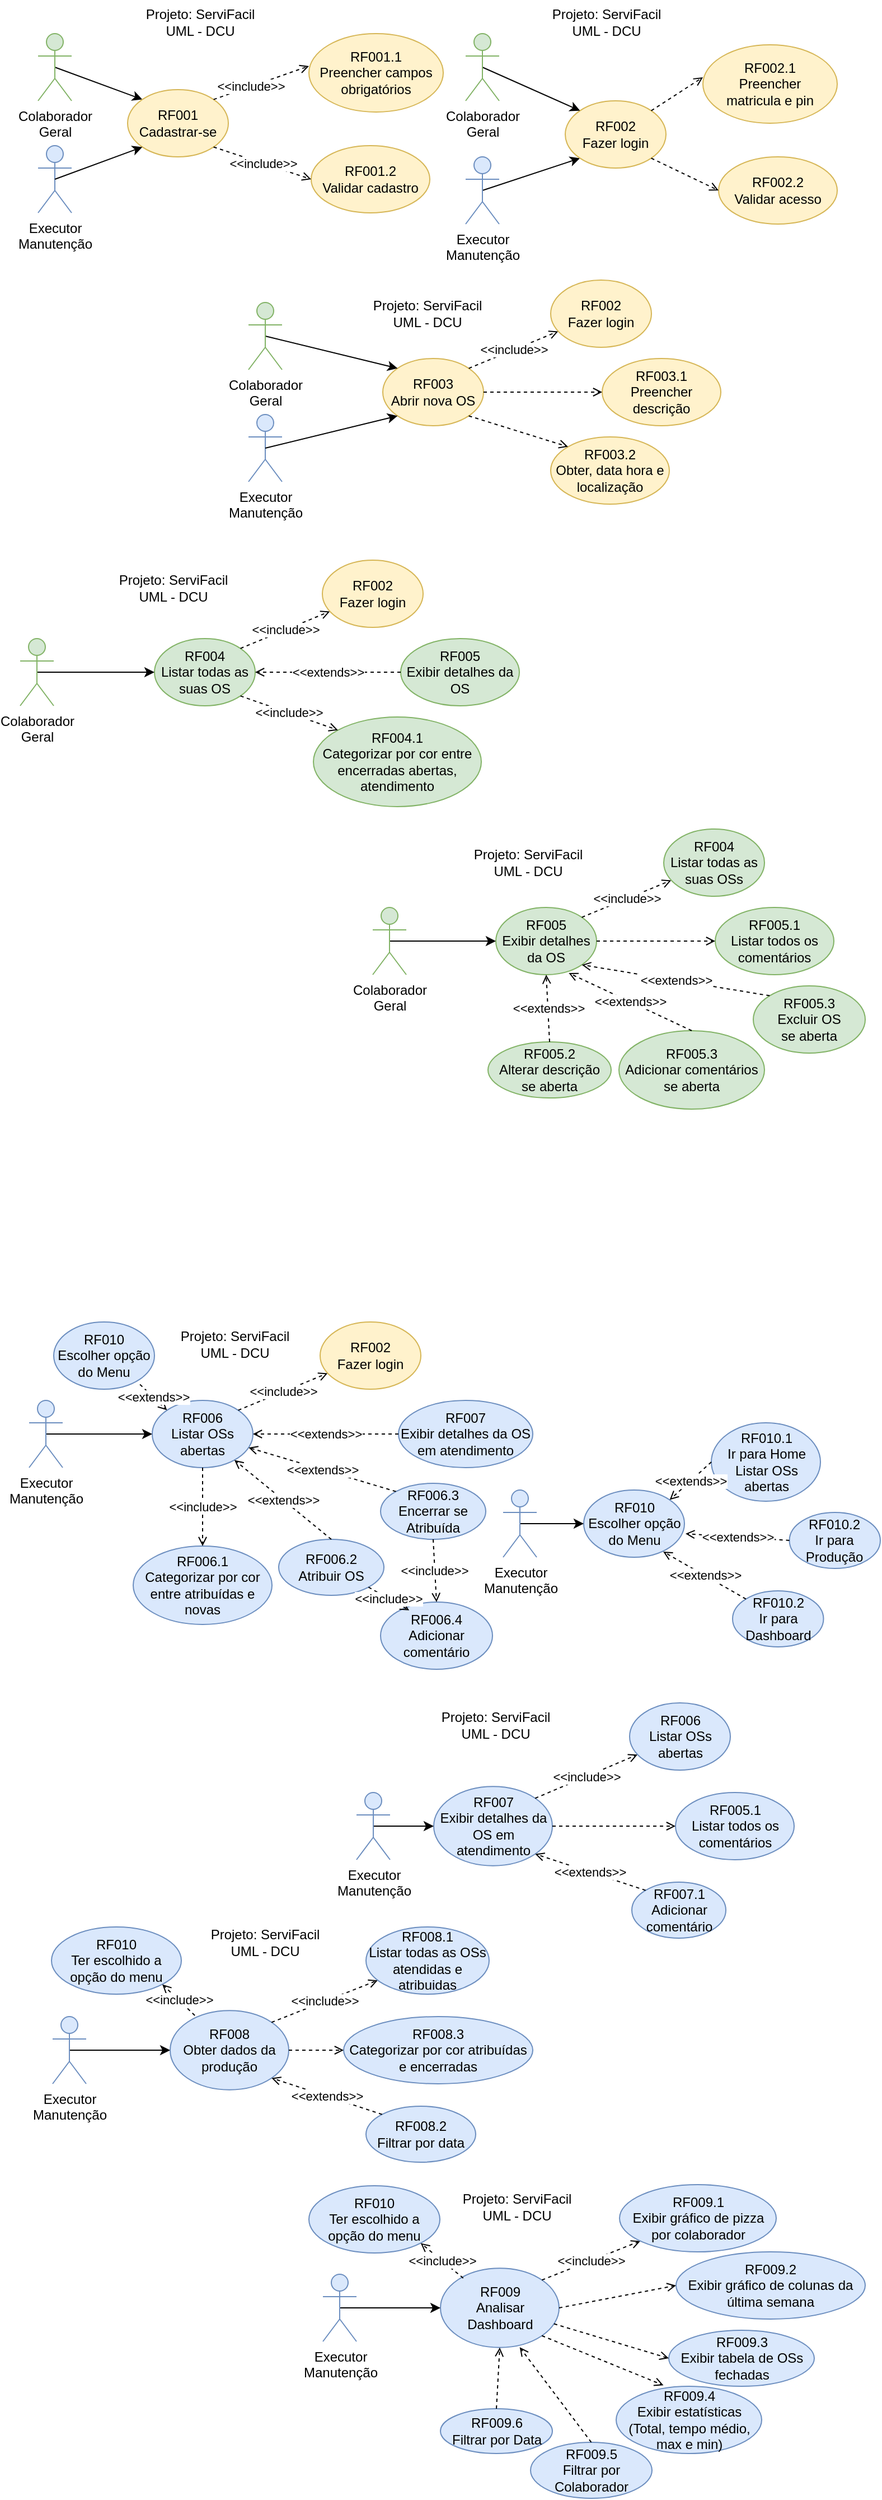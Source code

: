 <mxfile version="24.7.8">
  <diagram name="Página-1" id="2nONWsuq-D9q45XYOD4Z">
    <mxGraphModel dx="1687" dy="918" grid="1" gridSize="10" guides="1" tooltips="1" connect="1" arrows="1" fold="1" page="1" pageScale="1" pageWidth="827" pageHeight="1169" math="0" shadow="0">
      <root>
        <mxCell id="0" />
        <mxCell id="1" parent="0" />
        <mxCell id="Fcs0OWvwogowU4j8mmiG-7" style="rounded=0;orthogonalLoop=1;jettySize=auto;html=1;exitX=0.5;exitY=0.5;exitDx=0;exitDy=0;exitPerimeter=0;entryX=0;entryY=0;entryDx=0;entryDy=0;" parent="1" source="Fcs0OWvwogowU4j8mmiG-2" target="Fcs0OWvwogowU4j8mmiG-4" edge="1">
          <mxGeometry relative="1" as="geometry" />
        </mxCell>
        <mxCell id="Fcs0OWvwogowU4j8mmiG-2" value="Colaborador&lt;div&gt;Geral&lt;/div&gt;" style="shape=umlActor;verticalLabelPosition=bottom;verticalAlign=top;html=1;fillColor=#d5e8d4;strokeColor=#82b366;" parent="1" vertex="1">
          <mxGeometry x="48" y="70" width="30" height="60" as="geometry" />
        </mxCell>
        <mxCell id="Fcs0OWvwogowU4j8mmiG-4" value="&lt;div&gt;RF001&lt;/div&gt;Cadastrar-se" style="ellipse;whiteSpace=wrap;html=1;fillColor=#fff2cc;strokeColor=#d6b656;" parent="1" vertex="1">
          <mxGeometry x="128" y="120" width="90" height="60" as="geometry" />
        </mxCell>
        <mxCell id="Fcs0OWvwogowU4j8mmiG-5" value="&lt;div&gt;RF001.1&lt;/div&gt;Preencher campos obrigatórios" style="ellipse;whiteSpace=wrap;html=1;fillColor=#fff2cc;strokeColor=#d6b656;" parent="1" vertex="1">
          <mxGeometry x="290" y="70" width="120" height="70" as="geometry" />
        </mxCell>
        <mxCell id="Fcs0OWvwogowU4j8mmiG-6" value="&lt;div&gt;RF001.2&lt;/div&gt;&lt;div&gt;Validar cadastro&lt;/div&gt;" style="ellipse;whiteSpace=wrap;html=1;fillColor=#fff2cc;strokeColor=#d6b656;" parent="1" vertex="1">
          <mxGeometry x="292" y="170" width="106" height="60" as="geometry" />
        </mxCell>
        <mxCell id="Fcs0OWvwogowU4j8mmiG-9" style="rounded=0;orthogonalLoop=1;jettySize=auto;html=1;exitX=1;exitY=0;exitDx=0;exitDy=0;entryX=0;entryY=0.414;entryDx=0;entryDy=0;entryPerimeter=0;endArrow=open;endFill=0;dashed=1;" parent="1" source="Fcs0OWvwogowU4j8mmiG-4" target="Fcs0OWvwogowU4j8mmiG-5" edge="1">
          <mxGeometry relative="1" as="geometry" />
        </mxCell>
        <mxCell id="Fcs0OWvwogowU4j8mmiG-82" value="&amp;lt;&amp;lt;include&amp;gt;&amp;gt;" style="edgeLabel;html=1;align=center;verticalAlign=middle;resizable=0;points=[];" parent="Fcs0OWvwogowU4j8mmiG-9" vertex="1" connectable="0">
          <mxGeometry x="-0.228" relative="1" as="geometry">
            <mxPoint as="offset" />
          </mxGeometry>
        </mxCell>
        <mxCell id="Fcs0OWvwogowU4j8mmiG-10" value="&amp;lt;&amp;lt;include&amp;gt;&amp;gt;" style="rounded=0;orthogonalLoop=1;jettySize=auto;html=1;exitX=1;exitY=1;exitDx=0;exitDy=0;entryX=0;entryY=0.5;entryDx=0;entryDy=0;endArrow=open;endFill=0;dashed=1;" parent="1" source="Fcs0OWvwogowU4j8mmiG-4" target="Fcs0OWvwogowU4j8mmiG-6" edge="1">
          <mxGeometry relative="1" as="geometry">
            <mxPoint x="215" y="139" as="sourcePoint" />
            <mxPoint x="298" y="109" as="targetPoint" />
          </mxGeometry>
        </mxCell>
        <mxCell id="Fcs0OWvwogowU4j8mmiG-17" style="rounded=0;orthogonalLoop=1;jettySize=auto;html=1;exitX=0.5;exitY=0.5;exitDx=0;exitDy=0;exitPerimeter=0;entryX=0;entryY=1;entryDx=0;entryDy=0;" parent="1" source="Fcs0OWvwogowU4j8mmiG-18" target="Fcs0OWvwogowU4j8mmiG-19" edge="1">
          <mxGeometry relative="1" as="geometry" />
        </mxCell>
        <mxCell id="Fcs0OWvwogowU4j8mmiG-18" value="Executor&lt;div&gt;Manutenção&lt;/div&gt;" style="shape=umlActor;verticalLabelPosition=bottom;verticalAlign=top;html=1;fillColor=#dae8fc;strokeColor=#6c8ebf;" parent="1" vertex="1">
          <mxGeometry x="430" y="180" width="30" height="60" as="geometry" />
        </mxCell>
        <mxCell id="Fcs0OWvwogowU4j8mmiG-19" value="&lt;div&gt;RF002&lt;/div&gt;Fazer login" style="ellipse;whiteSpace=wrap;html=1;fillColor=#fff2cc;strokeColor=#d6b656;" parent="1" vertex="1">
          <mxGeometry x="519" y="130" width="90" height="60" as="geometry" />
        </mxCell>
        <mxCell id="Fcs0OWvwogowU4j8mmiG-20" value="&lt;div&gt;RF002.1&lt;/div&gt;Preencher&lt;div&gt;matricula e pin&lt;/div&gt;" style="ellipse;whiteSpace=wrap;html=1;fillColor=#fff2cc;strokeColor=#d6b656;" parent="1" vertex="1">
          <mxGeometry x="642" y="80" width="120" height="70" as="geometry" />
        </mxCell>
        <mxCell id="Fcs0OWvwogowU4j8mmiG-21" value="&lt;div&gt;RF002.2&lt;/div&gt;&lt;div&gt;Validar acesso&lt;/div&gt;" style="ellipse;whiteSpace=wrap;html=1;fillColor=#fff2cc;strokeColor=#d6b656;" parent="1" vertex="1">
          <mxGeometry x="656" y="180" width="106" height="60" as="geometry" />
        </mxCell>
        <mxCell id="Fcs0OWvwogowU4j8mmiG-22" style="rounded=0;orthogonalLoop=1;jettySize=auto;html=1;exitX=1;exitY=0;exitDx=0;exitDy=0;entryX=0;entryY=0.414;entryDx=0;entryDy=0;entryPerimeter=0;endArrow=open;endFill=0;dashed=1;" parent="1" source="Fcs0OWvwogowU4j8mmiG-19" target="Fcs0OWvwogowU4j8mmiG-20" edge="1">
          <mxGeometry relative="1" as="geometry" />
        </mxCell>
        <mxCell id="Fcs0OWvwogowU4j8mmiG-23" style="rounded=0;orthogonalLoop=1;jettySize=auto;html=1;exitX=1;exitY=1;exitDx=0;exitDy=0;entryX=0;entryY=0.5;entryDx=0;entryDy=0;endArrow=open;endFill=0;dashed=1;" parent="1" source="Fcs0OWvwogowU4j8mmiG-19" target="Fcs0OWvwogowU4j8mmiG-21" edge="1">
          <mxGeometry relative="1" as="geometry">
            <mxPoint x="647" y="119" as="sourcePoint" />
            <mxPoint x="730" y="89" as="targetPoint" />
          </mxGeometry>
        </mxCell>
        <mxCell id="Fcs0OWvwogowU4j8mmiG-77" value="Executor&lt;div&gt;Manutenção&lt;/div&gt;" style="shape=umlActor;verticalLabelPosition=bottom;verticalAlign=top;html=1;fillColor=#dae8fc;strokeColor=#6c8ebf;" parent="1" vertex="1">
          <mxGeometry x="48" y="170" width="30" height="60" as="geometry" />
        </mxCell>
        <mxCell id="Fcs0OWvwogowU4j8mmiG-78" style="rounded=0;orthogonalLoop=1;jettySize=auto;html=1;exitX=0.5;exitY=0.5;exitDx=0;exitDy=0;exitPerimeter=0;entryX=0;entryY=1;entryDx=0;entryDy=0;" parent="1" source="Fcs0OWvwogowU4j8mmiG-77" target="Fcs0OWvwogowU4j8mmiG-4" edge="1">
          <mxGeometry relative="1" as="geometry">
            <mxPoint x="33" y="90" as="sourcePoint" />
            <mxPoint x="151" y="139" as="targetPoint" />
          </mxGeometry>
        </mxCell>
        <mxCell id="Fcs0OWvwogowU4j8mmiG-80" style="rounded=0;orthogonalLoop=1;jettySize=auto;html=1;exitX=0.5;exitY=0.5;exitDx=0;exitDy=0;exitPerimeter=0;entryX=0;entryY=0;entryDx=0;entryDy=0;" parent="1" source="Fcs0OWvwogowU4j8mmiG-81" target="Fcs0OWvwogowU4j8mmiG-19" edge="1">
          <mxGeometry relative="1" as="geometry">
            <mxPoint x="465" y="220" as="sourcePoint" />
            <mxPoint x="583" y="161" as="targetPoint" />
          </mxGeometry>
        </mxCell>
        <mxCell id="Fcs0OWvwogowU4j8mmiG-81" value="Colaborador&lt;div&gt;Geral&lt;/div&gt;" style="shape=umlActor;verticalLabelPosition=bottom;verticalAlign=top;html=1;fillColor=#d5e8d4;strokeColor=#82b366;" parent="1" vertex="1">
          <mxGeometry x="430" y="70" width="30" height="60" as="geometry" />
        </mxCell>
        <mxCell id="Fcs0OWvwogowU4j8mmiG-83" value="Projeto: ServiFacil&lt;div&gt;UML - DCU&lt;/div&gt;" style="text;html=1;align=center;verticalAlign=middle;whiteSpace=wrap;rounded=0;" parent="1" vertex="1">
          <mxGeometry x="115" y="40" width="156" height="40" as="geometry" />
        </mxCell>
        <mxCell id="Fcs0OWvwogowU4j8mmiG-87" value="&lt;div&gt;RF003&lt;/div&gt;Abrir nova OS" style="ellipse;whiteSpace=wrap;html=1;fillColor=#fff2cc;strokeColor=#d6b656;" parent="1" vertex="1">
          <mxGeometry x="356" y="360" width="90" height="60" as="geometry" />
        </mxCell>
        <mxCell id="Fcs0OWvwogowU4j8mmiG-89" value="&lt;div&gt;RF003.1&lt;/div&gt;&lt;div&gt;Preencher descrição&lt;/div&gt;" style="ellipse;whiteSpace=wrap;html=1;fillColor=#fff2cc;strokeColor=#d6b656;" parent="1" vertex="1">
          <mxGeometry x="552" y="360" width="106" height="60" as="geometry" />
        </mxCell>
        <mxCell id="Fcs0OWvwogowU4j8mmiG-90" value="&amp;lt;&amp;lt;include&amp;gt;&amp;gt;" style="rounded=0;orthogonalLoop=1;jettySize=auto;html=1;exitX=1;exitY=0;exitDx=0;exitDy=0;endArrow=open;endFill=0;dashed=1;" parent="1" source="Fcs0OWvwogowU4j8mmiG-87" target="Fcs0OWvwogowU4j8mmiG-95" edge="1">
          <mxGeometry relative="1" as="geometry">
            <mxPoint x="526.0" y="308.98" as="targetPoint" />
          </mxGeometry>
        </mxCell>
        <mxCell id="Fcs0OWvwogowU4j8mmiG-91" style="rounded=0;orthogonalLoop=1;jettySize=auto;html=1;exitX=1;exitY=0.5;exitDx=0;exitDy=0;entryX=0;entryY=0.5;entryDx=0;entryDy=0;endArrow=open;endFill=0;dashed=1;" parent="1" source="Fcs0OWvwogowU4j8mmiG-87" target="Fcs0OWvwogowU4j8mmiG-89" edge="1">
          <mxGeometry relative="1" as="geometry">
            <mxPoint x="453" y="349" as="sourcePoint" />
            <mxPoint x="536" y="319" as="targetPoint" />
          </mxGeometry>
        </mxCell>
        <mxCell id="Fcs0OWvwogowU4j8mmiG-92" style="rounded=0;orthogonalLoop=1;jettySize=auto;html=1;exitX=0.5;exitY=0.5;exitDx=0;exitDy=0;exitPerimeter=0;entryX=0;entryY=0;entryDx=0;entryDy=0;" parent="1" source="Fcs0OWvwogowU4j8mmiG-93" target="Fcs0OWvwogowU4j8mmiG-87" edge="1">
          <mxGeometry relative="1" as="geometry">
            <mxPoint x="271" y="450" as="sourcePoint" />
            <mxPoint x="389" y="391" as="targetPoint" />
          </mxGeometry>
        </mxCell>
        <mxCell id="Fcs0OWvwogowU4j8mmiG-93" value="Colaborador&lt;div&gt;Geral&lt;/div&gt;" style="shape=umlActor;verticalLabelPosition=bottom;verticalAlign=top;html=1;fillColor=#d5e8d4;strokeColor=#82b366;" parent="1" vertex="1">
          <mxGeometry x="236" y="310" width="30" height="60" as="geometry" />
        </mxCell>
        <mxCell id="Fcs0OWvwogowU4j8mmiG-95" value="&lt;div&gt;RF002&lt;/div&gt;Fazer login" style="ellipse;whiteSpace=wrap;html=1;fillColor=#fff2cc;strokeColor=#d6b656;" parent="1" vertex="1">
          <mxGeometry x="506" y="290" width="90" height="60" as="geometry" />
        </mxCell>
        <mxCell id="Fcs0OWvwogowU4j8mmiG-96" value="&lt;div&gt;RF003.2&lt;/div&gt;&lt;div&gt;Obter, data hora e localização&lt;/div&gt;" style="ellipse;whiteSpace=wrap;html=1;fillColor=#fff2cc;strokeColor=#d6b656;" parent="1" vertex="1">
          <mxGeometry x="506" y="430" width="106" height="60" as="geometry" />
        </mxCell>
        <mxCell id="Fcs0OWvwogowU4j8mmiG-97" style="rounded=0;orthogonalLoop=1;jettySize=auto;html=1;exitX=1;exitY=1;exitDx=0;exitDy=0;entryX=0;entryY=0;entryDx=0;entryDy=0;endArrow=open;endFill=0;dashed=1;" parent="1" source="Fcs0OWvwogowU4j8mmiG-87" target="Fcs0OWvwogowU4j8mmiG-96" edge="1">
          <mxGeometry relative="1" as="geometry">
            <mxPoint x="456" y="400" as="sourcePoint" />
            <mxPoint x="562" y="400" as="targetPoint" />
          </mxGeometry>
        </mxCell>
        <mxCell id="Fcs0OWvwogowU4j8mmiG-100" value="&lt;div&gt;RF004&lt;/div&gt;&lt;div&gt;Listar&lt;span style=&quot;background-color: initial;&quot;&gt;&amp;nbsp;todas as suas OS&lt;/span&gt;&lt;/div&gt;" style="ellipse;whiteSpace=wrap;html=1;fillColor=#d5e8d4;strokeColor=#82b366;" parent="1" vertex="1">
          <mxGeometry x="152" y="610" width="90" height="60" as="geometry" />
        </mxCell>
        <mxCell id="Fcs0OWvwogowU4j8mmiG-101" value="&lt;div&gt;RF005&lt;/div&gt;&lt;div&gt;Exibir detalhes da OS&lt;/div&gt;" style="ellipse;whiteSpace=wrap;html=1;fillColor=#d5e8d4;strokeColor=#82b366;" parent="1" vertex="1">
          <mxGeometry x="372" y="610" width="106" height="60" as="geometry" />
        </mxCell>
        <mxCell id="Fcs0OWvwogowU4j8mmiG-102" value="&amp;lt;&amp;lt;include&amp;gt;&amp;gt;" style="rounded=0;orthogonalLoop=1;jettySize=auto;html=1;exitX=1;exitY=0;exitDx=0;exitDy=0;endArrow=open;endFill=0;dashed=1;" parent="1" source="Fcs0OWvwogowU4j8mmiG-100" target="Fcs0OWvwogowU4j8mmiG-107" edge="1">
          <mxGeometry relative="1" as="geometry">
            <mxPoint x="322.0" y="558.98" as="targetPoint" />
          </mxGeometry>
        </mxCell>
        <mxCell id="Fcs0OWvwogowU4j8mmiG-103" value="&amp;lt;&amp;lt;extends&amp;gt;&amp;gt;" style="rounded=0;orthogonalLoop=1;jettySize=auto;html=1;entryX=1;entryY=0.5;entryDx=0;entryDy=0;endArrow=open;endFill=0;dashed=1;exitX=0;exitY=0.5;exitDx=0;exitDy=0;" parent="1" source="Fcs0OWvwogowU4j8mmiG-101" target="Fcs0OWvwogowU4j8mmiG-100" edge="1">
          <mxGeometry relative="1" as="geometry">
            <mxPoint x="312" y="680" as="sourcePoint" />
            <mxPoint x="332" y="569" as="targetPoint" />
          </mxGeometry>
        </mxCell>
        <mxCell id="Fcs0OWvwogowU4j8mmiG-104" style="rounded=0;orthogonalLoop=1;jettySize=auto;html=1;exitX=0.5;exitY=0.5;exitDx=0;exitDy=0;exitPerimeter=0;entryX=0;entryY=0.5;entryDx=0;entryDy=0;" parent="1" source="Fcs0OWvwogowU4j8mmiG-105" target="Fcs0OWvwogowU4j8mmiG-100" edge="1">
          <mxGeometry relative="1" as="geometry">
            <mxPoint x="67" y="700" as="sourcePoint" />
            <mxPoint x="185" y="641" as="targetPoint" />
          </mxGeometry>
        </mxCell>
        <mxCell id="Fcs0OWvwogowU4j8mmiG-105" value="Colaborador&lt;div&gt;Geral&lt;/div&gt;" style="shape=umlActor;verticalLabelPosition=bottom;verticalAlign=top;html=1;fillColor=#d5e8d4;strokeColor=#82b366;" parent="1" vertex="1">
          <mxGeometry x="32" y="610" width="30" height="60" as="geometry" />
        </mxCell>
        <mxCell id="Fcs0OWvwogowU4j8mmiG-107" value="&lt;div&gt;RF002&lt;/div&gt;Fazer login" style="ellipse;whiteSpace=wrap;html=1;fillColor=#fff2cc;strokeColor=#d6b656;" parent="1" vertex="1">
          <mxGeometry x="302" y="540" width="90" height="60" as="geometry" />
        </mxCell>
        <mxCell id="Fcs0OWvwogowU4j8mmiG-110" value="&lt;div&gt;RF005&lt;/div&gt;&lt;div&gt;Exibir detalhes da OS&lt;br&gt;&lt;/div&gt;" style="ellipse;whiteSpace=wrap;html=1;fillColor=#d5e8d4;strokeColor=#82b366;" parent="1" vertex="1">
          <mxGeometry x="457" y="850" width="90" height="60" as="geometry" />
        </mxCell>
        <mxCell id="Fcs0OWvwogowU4j8mmiG-111" value="&lt;div&gt;RF005.1&lt;/div&gt;&lt;div&gt;Listar todos os comentários&lt;/div&gt;" style="ellipse;whiteSpace=wrap;html=1;fillColor=#d5e8d4;strokeColor=#82b366;" parent="1" vertex="1">
          <mxGeometry x="653" y="850" width="106" height="60" as="geometry" />
        </mxCell>
        <mxCell id="Fcs0OWvwogowU4j8mmiG-112" value="&amp;lt;&amp;lt;include&amp;gt;&amp;gt;" style="rounded=0;orthogonalLoop=1;jettySize=auto;html=1;exitX=1;exitY=0;exitDx=0;exitDy=0;endArrow=open;endFill=0;dashed=1;" parent="1" source="Fcs0OWvwogowU4j8mmiG-110" target="Fcs0OWvwogowU4j8mmiG-117" edge="1">
          <mxGeometry relative="1" as="geometry">
            <mxPoint x="627.0" y="798.98" as="targetPoint" />
          </mxGeometry>
        </mxCell>
        <mxCell id="Fcs0OWvwogowU4j8mmiG-113" style="rounded=0;orthogonalLoop=1;jettySize=auto;html=1;exitX=1;exitY=0.5;exitDx=0;exitDy=0;entryX=0;entryY=0.5;entryDx=0;entryDy=0;endArrow=open;endFill=0;dashed=1;" parent="1" source="Fcs0OWvwogowU4j8mmiG-110" target="Fcs0OWvwogowU4j8mmiG-111" edge="1">
          <mxGeometry relative="1" as="geometry">
            <mxPoint x="554" y="839" as="sourcePoint" />
            <mxPoint x="637" y="809" as="targetPoint" />
          </mxGeometry>
        </mxCell>
        <mxCell id="Fcs0OWvwogowU4j8mmiG-114" style="rounded=0;orthogonalLoop=1;jettySize=auto;html=1;exitX=0.5;exitY=0.5;exitDx=0;exitDy=0;exitPerimeter=0;entryX=0;entryY=0.5;entryDx=0;entryDy=0;" parent="1" source="Fcs0OWvwogowU4j8mmiG-152" target="Fcs0OWvwogowU4j8mmiG-110" edge="1">
          <mxGeometry relative="1" as="geometry">
            <mxPoint x="358" y="880" as="sourcePoint" />
            <mxPoint x="490" y="881" as="targetPoint" />
          </mxGeometry>
        </mxCell>
        <mxCell id="Fcs0OWvwogowU4j8mmiG-117" value="&lt;div&gt;RF004&lt;/div&gt;Listar todas as suas OSs" style="ellipse;whiteSpace=wrap;html=1;fillColor=#d5e8d4;strokeColor=#82b366;" parent="1" vertex="1">
          <mxGeometry x="607" y="780" width="90" height="60" as="geometry" />
        </mxCell>
        <mxCell id="Fcs0OWvwogowU4j8mmiG-118" value="&lt;div&gt;RF005.2&lt;/div&gt;&lt;div&gt;Alterar descrição&lt;/div&gt;&lt;div&gt;se aberta&lt;/div&gt;" style="ellipse;whiteSpace=wrap;html=1;fillColor=#d5e8d4;strokeColor=#82b366;" parent="1" vertex="1">
          <mxGeometry x="450" y="970" width="110" height="50" as="geometry" />
        </mxCell>
        <mxCell id="Fcs0OWvwogowU4j8mmiG-119" value="&lt;div&gt;RF005.3&lt;/div&gt;&lt;div&gt;Adicionar comentários&lt;/div&gt;&lt;div&gt;se aberta&lt;/div&gt;" style="ellipse;whiteSpace=wrap;html=1;fillColor=#d5e8d4;strokeColor=#82b366;" parent="1" vertex="1">
          <mxGeometry x="567" y="960" width="130" height="70" as="geometry" />
        </mxCell>
        <mxCell id="Fcs0OWvwogowU4j8mmiG-120" value="&lt;div&gt;RF004.1&lt;/div&gt;&lt;div&gt;Categorizar por cor entre encerradas abertas, atendimento&lt;/div&gt;" style="ellipse;whiteSpace=wrap;html=1;fillColor=#d5e8d4;strokeColor=#82b366;" parent="1" vertex="1">
          <mxGeometry x="294" y="680" width="150" height="80" as="geometry" />
        </mxCell>
        <mxCell id="Fcs0OWvwogowU4j8mmiG-121" value="&amp;lt;&amp;lt;include&amp;gt;&amp;gt;" style="rounded=0;orthogonalLoop=1;jettySize=auto;html=1;exitX=1;exitY=1;exitDx=0;exitDy=0;endArrow=open;endFill=0;dashed=1;entryX=0;entryY=0;entryDx=0;entryDy=0;" parent="1" source="Fcs0OWvwogowU4j8mmiG-100" target="Fcs0OWvwogowU4j8mmiG-120" edge="1">
          <mxGeometry relative="1" as="geometry">
            <mxPoint x="239" y="629" as="sourcePoint" />
            <mxPoint x="319" y="596" as="targetPoint" />
          </mxGeometry>
        </mxCell>
        <mxCell id="Fcs0OWvwogowU4j8mmiG-122" value="&lt;div&gt;RF005.3&lt;/div&gt;&lt;div&gt;Excluir OS&lt;/div&gt;&lt;div&gt;se aberta&lt;/div&gt;" style="ellipse;whiteSpace=wrap;html=1;fillColor=#d5e8d4;strokeColor=#82b366;" parent="1" vertex="1">
          <mxGeometry x="687" y="920" width="100" height="60" as="geometry" />
        </mxCell>
        <mxCell id="Fcs0OWvwogowU4j8mmiG-124" value="&amp;lt;&amp;lt;extends&amp;gt;&amp;gt;" style="rounded=0;orthogonalLoop=1;jettySize=auto;html=1;exitX=0.5;exitY=0;exitDx=0;exitDy=0;entryX=0.724;entryY=0.976;entryDx=0;entryDy=0;endArrow=open;endFill=0;dashed=1;entryPerimeter=0;" parent="1" source="Fcs0OWvwogowU4j8mmiG-119" target="Fcs0OWvwogowU4j8mmiG-110" edge="1">
          <mxGeometry relative="1" as="geometry">
            <mxPoint x="726" y="950" as="sourcePoint" />
            <mxPoint x="544" y="911" as="targetPoint" />
          </mxGeometry>
        </mxCell>
        <mxCell id="Fcs0OWvwogowU4j8mmiG-125" value="&amp;lt;&amp;lt;extends&amp;gt;&amp;gt;" style="rounded=0;orthogonalLoop=1;jettySize=auto;html=1;exitX=0;exitY=0;exitDx=0;exitDy=0;entryX=1;entryY=1;entryDx=0;entryDy=0;endArrow=open;endFill=0;dashed=1;" parent="1" source="Fcs0OWvwogowU4j8mmiG-122" target="Fcs0OWvwogowU4j8mmiG-110" edge="1">
          <mxGeometry relative="1" as="geometry">
            <mxPoint x="652" y="990" as="sourcePoint" />
            <mxPoint x="554" y="921" as="targetPoint" />
          </mxGeometry>
        </mxCell>
        <mxCell id="Fcs0OWvwogowU4j8mmiG-126" value="&amp;lt;&amp;lt;extends&amp;gt;&amp;gt;" style="rounded=0;orthogonalLoop=1;jettySize=auto;html=1;exitX=0.5;exitY=0;exitDx=0;exitDy=0;entryX=0.5;entryY=1;entryDx=0;entryDy=0;endArrow=open;endFill=0;dashed=1;" parent="1" source="Fcs0OWvwogowU4j8mmiG-118" target="Fcs0OWvwogowU4j8mmiG-110" edge="1">
          <mxGeometry relative="1" as="geometry">
            <mxPoint x="652" y="990" as="sourcePoint" />
            <mxPoint x="532" y="919" as="targetPoint" />
          </mxGeometry>
        </mxCell>
        <mxCell id="Fcs0OWvwogowU4j8mmiG-127" value="&lt;div&gt;RF007&lt;/div&gt;&lt;div&gt;Exibir detalhes da OS em atendimento&lt;br&gt;&lt;/div&gt;" style="ellipse;whiteSpace=wrap;html=1;fillColor=#dae8fc;strokeColor=#6c8ebf;" parent="1" vertex="1">
          <mxGeometry x="401.5" y="1634.67" width="106" height="70.67" as="geometry" />
        </mxCell>
        <mxCell id="Fcs0OWvwogowU4j8mmiG-128" value="&lt;div&gt;RF005.1&lt;/div&gt;&lt;div&gt;Listar todos os comentários&lt;/div&gt;" style="ellipse;whiteSpace=wrap;html=1;fillColor=#dae8fc;strokeColor=#6c8ebf;" parent="1" vertex="1">
          <mxGeometry x="617.5" y="1640" width="106" height="60" as="geometry" />
        </mxCell>
        <mxCell id="Fcs0OWvwogowU4j8mmiG-129" value="&amp;lt;&amp;lt;include&amp;gt;&amp;gt;" style="rounded=0;orthogonalLoop=1;jettySize=auto;html=1;exitX=1;exitY=0;exitDx=0;exitDy=0;endArrow=open;endFill=0;dashed=1;" parent="1" source="Fcs0OWvwogowU4j8mmiG-127" target="Fcs0OWvwogowU4j8mmiG-134" edge="1">
          <mxGeometry relative="1" as="geometry">
            <mxPoint x="582.5" y="1588.98" as="targetPoint" />
          </mxGeometry>
        </mxCell>
        <mxCell id="Fcs0OWvwogowU4j8mmiG-130" style="rounded=0;orthogonalLoop=1;jettySize=auto;html=1;exitX=1;exitY=0.5;exitDx=0;exitDy=0;entryX=0;entryY=0.5;entryDx=0;entryDy=0;endArrow=open;endFill=0;dashed=1;" parent="1" source="Fcs0OWvwogowU4j8mmiG-127" target="Fcs0OWvwogowU4j8mmiG-128" edge="1">
          <mxGeometry relative="1" as="geometry">
            <mxPoint x="509.5" y="1629" as="sourcePoint" />
            <mxPoint x="592.5" y="1599" as="targetPoint" />
          </mxGeometry>
        </mxCell>
        <mxCell id="Fcs0OWvwogowU4j8mmiG-131" style="rounded=0;orthogonalLoop=1;jettySize=auto;html=1;exitX=0.5;exitY=0.5;exitDx=0;exitDy=0;exitPerimeter=0;entryX=0;entryY=0.5;entryDx=0;entryDy=0;" parent="1" source="Fcs0OWvwogowU4j8mmiG-153" target="Fcs0OWvwogowU4j8mmiG-127" edge="1">
          <mxGeometry relative="1" as="geometry">
            <mxPoint x="307.5" y="1670" as="sourcePoint" />
            <mxPoint x="445.5" y="1671" as="targetPoint" />
          </mxGeometry>
        </mxCell>
        <mxCell id="Fcs0OWvwogowU4j8mmiG-134" value="&lt;div&gt;RF006&lt;/div&gt;Listar OSs abertas" style="ellipse;whiteSpace=wrap;html=1;fillColor=#dae8fc;strokeColor=#6c8ebf;" parent="1" vertex="1">
          <mxGeometry x="576.5" y="1560" width="90" height="60" as="geometry" />
        </mxCell>
        <mxCell id="Fcs0OWvwogowU4j8mmiG-136" value="&lt;div&gt;RF007.1&lt;/div&gt;&lt;div&gt;Adicionar comentário&lt;/div&gt;" style="ellipse;whiteSpace=wrap;html=1;fillColor=#dae8fc;strokeColor=#6c8ebf;" parent="1" vertex="1">
          <mxGeometry x="578.5" y="1720" width="84" height="50" as="geometry" />
        </mxCell>
        <mxCell id="Fcs0OWvwogowU4j8mmiG-138" value="&amp;lt;&amp;lt;extends&amp;gt;&amp;gt;" style="rounded=0;orthogonalLoop=1;jettySize=auto;html=1;exitX=0;exitY=0;exitDx=0;exitDy=0;entryX=1;entryY=1;entryDx=0;entryDy=0;endArrow=open;endFill=0;dashed=1;" parent="1" source="Fcs0OWvwogowU4j8mmiG-136" target="Fcs0OWvwogowU4j8mmiG-127" edge="1">
          <mxGeometry relative="1" as="geometry">
            <mxPoint x="681.5" y="1740" as="sourcePoint" />
            <mxPoint x="499.5" y="1701" as="targetPoint" />
          </mxGeometry>
        </mxCell>
        <mxCell id="Fcs0OWvwogowU4j8mmiG-152" value="Colaborador&lt;div&gt;Geral&lt;/div&gt;" style="shape=umlActor;verticalLabelPosition=bottom;verticalAlign=top;html=1;fillColor=#d5e8d4;strokeColor=#82b366;" parent="1" vertex="1">
          <mxGeometry x="347" y="850" width="30" height="60" as="geometry" />
        </mxCell>
        <mxCell id="Fcs0OWvwogowU4j8mmiG-153" value="Executor&lt;div&gt;Manutenção&lt;/div&gt;" style="shape=umlActor;verticalLabelPosition=bottom;verticalAlign=top;html=1;fillColor=#dae8fc;strokeColor=#6c8ebf;" parent="1" vertex="1">
          <mxGeometry x="332.5" y="1640" width="30" height="60" as="geometry" />
        </mxCell>
        <mxCell id="Fcs0OWvwogowU4j8mmiG-167" value="Executor&lt;div&gt;Manutenção&lt;/div&gt;" style="shape=umlActor;verticalLabelPosition=bottom;verticalAlign=top;html=1;fillColor=#dae8fc;strokeColor=#6c8ebf;" parent="1" vertex="1">
          <mxGeometry x="236" y="410" width="30" height="60" as="geometry" />
        </mxCell>
        <mxCell id="Fcs0OWvwogowU4j8mmiG-168" style="rounded=0;orthogonalLoop=1;jettySize=auto;html=1;exitX=0.5;exitY=0.5;exitDx=0;exitDy=0;exitPerimeter=0;entryX=0;entryY=1;entryDx=0;entryDy=0;" parent="1" source="Fcs0OWvwogowU4j8mmiG-167" target="Fcs0OWvwogowU4j8mmiG-87" edge="1">
          <mxGeometry relative="1" as="geometry">
            <mxPoint x="261" y="360" as="sourcePoint" />
            <mxPoint x="366" y="400" as="targetPoint" />
          </mxGeometry>
        </mxCell>
        <mxCell id="Fcs0OWvwogowU4j8mmiG-169" value="&lt;div&gt;RF006&lt;/div&gt;&lt;div&gt;Listar&lt;span style=&quot;background-color: initial;&quot;&gt;&amp;nbsp;OSs abertas&lt;/span&gt;&lt;/div&gt;" style="ellipse;whiteSpace=wrap;html=1;fillColor=#dae8fc;strokeColor=#6c8ebf;" parent="1" vertex="1">
          <mxGeometry x="150" y="1290" width="90" height="60" as="geometry" />
        </mxCell>
        <mxCell id="Fcs0OWvwogowU4j8mmiG-170" value="&lt;div&gt;RF007&lt;/div&gt;&lt;div&gt;Exibir detalhes da OS em atendimento&lt;/div&gt;" style="ellipse;whiteSpace=wrap;html=1;fillColor=#dae8fc;strokeColor=#6c8ebf;" parent="1" vertex="1">
          <mxGeometry x="370" y="1290" width="120" height="60" as="geometry" />
        </mxCell>
        <mxCell id="Fcs0OWvwogowU4j8mmiG-171" value="&amp;lt;&amp;lt;include&amp;gt;&amp;gt;" style="rounded=0;orthogonalLoop=1;jettySize=auto;html=1;exitX=1;exitY=0;exitDx=0;exitDy=0;endArrow=open;endFill=0;dashed=1;" parent="1" source="Fcs0OWvwogowU4j8mmiG-169" target="Fcs0OWvwogowU4j8mmiG-176" edge="1">
          <mxGeometry relative="1" as="geometry">
            <mxPoint x="320.0" y="1238.98" as="targetPoint" />
          </mxGeometry>
        </mxCell>
        <mxCell id="Fcs0OWvwogowU4j8mmiG-172" value="&amp;lt;&amp;lt;extends&amp;gt;&amp;gt;" style="rounded=0;orthogonalLoop=1;jettySize=auto;html=1;entryX=1;entryY=0.5;entryDx=0;entryDy=0;endArrow=open;endFill=0;dashed=1;exitX=0;exitY=0.5;exitDx=0;exitDy=0;" parent="1" source="Fcs0OWvwogowU4j8mmiG-170" target="Fcs0OWvwogowU4j8mmiG-169" edge="1">
          <mxGeometry relative="1" as="geometry">
            <mxPoint x="310" y="1360" as="sourcePoint" />
            <mxPoint x="330" y="1249" as="targetPoint" />
          </mxGeometry>
        </mxCell>
        <mxCell id="Fcs0OWvwogowU4j8mmiG-173" style="rounded=0;orthogonalLoop=1;jettySize=auto;html=1;exitX=0.5;exitY=0.5;exitDx=0;exitDy=0;exitPerimeter=0;entryX=0;entryY=0.5;entryDx=0;entryDy=0;" parent="1" source="Fcs0OWvwogowU4j8mmiG-180" target="Fcs0OWvwogowU4j8mmiG-169" edge="1">
          <mxGeometry relative="1" as="geometry">
            <mxPoint x="45" y="1320" as="sourcePoint" />
            <mxPoint x="183" y="1321" as="targetPoint" />
          </mxGeometry>
        </mxCell>
        <mxCell id="Fcs0OWvwogowU4j8mmiG-176" value="&lt;div&gt;RF002&lt;/div&gt;Fazer login" style="ellipse;whiteSpace=wrap;html=1;fillColor=#fff2cc;strokeColor=#d6b656;" parent="1" vertex="1">
          <mxGeometry x="300" y="1220" width="90" height="60" as="geometry" />
        </mxCell>
        <mxCell id="Fcs0OWvwogowU4j8mmiG-177" value="&lt;div&gt;RF006.1&lt;/div&gt;&lt;div&gt;Categorizar por cor entre atribuídas e novas&lt;/div&gt;" style="ellipse;whiteSpace=wrap;html=1;fillColor=#dae8fc;strokeColor=#6c8ebf;" parent="1" vertex="1">
          <mxGeometry x="133" y="1420" width="124" height="70" as="geometry" />
        </mxCell>
        <mxCell id="Fcs0OWvwogowU4j8mmiG-178" value="&amp;lt;&amp;lt;include&amp;gt;&amp;gt;" style="rounded=0;orthogonalLoop=1;jettySize=auto;html=1;exitX=0.5;exitY=1;exitDx=0;exitDy=0;endArrow=open;endFill=0;dashed=1;entryX=0.5;entryY=0;entryDx=0;entryDy=0;" parent="1" source="Fcs0OWvwogowU4j8mmiG-169" target="Fcs0OWvwogowU4j8mmiG-177" edge="1">
          <mxGeometry relative="1" as="geometry">
            <mxPoint x="237" y="1309" as="sourcePoint" />
            <mxPoint x="317" y="1276" as="targetPoint" />
          </mxGeometry>
        </mxCell>
        <mxCell id="Fcs0OWvwogowU4j8mmiG-179" value="&lt;div&gt;RF006.2&lt;/div&gt;&lt;div&gt;Atribuir OS&lt;/div&gt;" style="ellipse;whiteSpace=wrap;html=1;fillColor=#dae8fc;strokeColor=#6c8ebf;" parent="1" vertex="1">
          <mxGeometry x="263" y="1414" width="94" height="50" as="geometry" />
        </mxCell>
        <mxCell id="Fcs0OWvwogowU4j8mmiG-180" value="Executor&lt;div&gt;Manutenção&lt;/div&gt;" style="shape=umlActor;verticalLabelPosition=bottom;verticalAlign=top;html=1;fillColor=#dae8fc;strokeColor=#6c8ebf;" parent="1" vertex="1">
          <mxGeometry x="40" y="1290" width="30" height="60" as="geometry" />
        </mxCell>
        <mxCell id="Fcs0OWvwogowU4j8mmiG-181" value="&lt;div&gt;RF006.3&lt;/div&gt;&lt;div&gt;Encerrar se Atribuída&lt;/div&gt;" style="ellipse;whiteSpace=wrap;html=1;fillColor=#dae8fc;strokeColor=#6c8ebf;" parent="1" vertex="1">
          <mxGeometry x="354" y="1364" width="94" height="50" as="geometry" />
        </mxCell>
        <mxCell id="Fcs0OWvwogowU4j8mmiG-182" value="&lt;div&gt;RF006.4&lt;/div&gt;&lt;div&gt;Adicionar comentário&lt;/div&gt;" style="ellipse;whiteSpace=wrap;html=1;fillColor=#dae8fc;strokeColor=#6c8ebf;" parent="1" vertex="1">
          <mxGeometry x="354" y="1470" width="100" height="60" as="geometry" />
        </mxCell>
        <mxCell id="Fcs0OWvwogowU4j8mmiG-183" value="&amp;lt;&amp;lt;include&amp;gt;&amp;gt;" style="rounded=0;orthogonalLoop=1;jettySize=auto;html=1;exitX=1;exitY=1;exitDx=0;exitDy=0;endArrow=open;endFill=0;dashed=1;entryX=0.256;entryY=0.122;entryDx=0;entryDy=0;entryPerimeter=0;" parent="1" source="Fcs0OWvwogowU4j8mmiG-179" target="Fcs0OWvwogowU4j8mmiG-182" edge="1">
          <mxGeometry relative="1" as="geometry">
            <mxPoint x="317" y="1276" as="targetPoint" />
            <mxPoint x="237" y="1309" as="sourcePoint" />
          </mxGeometry>
        </mxCell>
        <mxCell id="Fcs0OWvwogowU4j8mmiG-185" value="&amp;lt;&amp;lt;include&amp;gt;&amp;gt;" style="rounded=0;orthogonalLoop=1;jettySize=auto;html=1;exitX=0.5;exitY=1;exitDx=0;exitDy=0;endArrow=open;endFill=0;dashed=1;entryX=0.5;entryY=0;entryDx=0;entryDy=0;" parent="1" source="Fcs0OWvwogowU4j8mmiG-181" target="Fcs0OWvwogowU4j8mmiG-182" edge="1">
          <mxGeometry relative="1" as="geometry">
            <mxPoint x="386" y="1504" as="targetPoint" />
            <mxPoint x="325" y="1474" as="sourcePoint" />
          </mxGeometry>
        </mxCell>
        <mxCell id="Fcs0OWvwogowU4j8mmiG-186" value="&amp;lt;&amp;lt;extends&amp;gt;&amp;gt;" style="rounded=0;orthogonalLoop=1;jettySize=auto;html=1;endArrow=open;endFill=0;dashed=1;exitX=0.5;exitY=0;exitDx=0;exitDy=0;" parent="1" source="Fcs0OWvwogowU4j8mmiG-179" target="Fcs0OWvwogowU4j8mmiG-169" edge="1">
          <mxGeometry relative="1" as="geometry">
            <mxPoint x="380" y="1330" as="sourcePoint" />
            <mxPoint x="250" y="1330" as="targetPoint" />
          </mxGeometry>
        </mxCell>
        <mxCell id="Fcs0OWvwogowU4j8mmiG-187" value="&amp;lt;&amp;lt;extends&amp;gt;&amp;gt;" style="rounded=0;orthogonalLoop=1;jettySize=auto;html=1;endArrow=open;endFill=0;dashed=1;exitX=0;exitY=0;exitDx=0;exitDy=0;" parent="1" source="Fcs0OWvwogowU4j8mmiG-181" target="Fcs0OWvwogowU4j8mmiG-169" edge="1">
          <mxGeometry relative="1" as="geometry">
            <mxPoint x="325" y="1424" as="sourcePoint" />
            <mxPoint x="234" y="1353" as="targetPoint" />
          </mxGeometry>
        </mxCell>
        <mxCell id="Fcs0OWvwogowU4j8mmiG-188" value="&lt;div&gt;RF008&lt;/div&gt;&lt;div&gt;Obter dados da produção&lt;/div&gt;" style="ellipse;whiteSpace=wrap;html=1;fillColor=#dae8fc;strokeColor=#6c8ebf;" parent="1" vertex="1">
          <mxGeometry x="166" y="1834.67" width="106" height="70.67" as="geometry" />
        </mxCell>
        <mxCell id="Fcs0OWvwogowU4j8mmiG-189" value="&lt;div&gt;RF008.3&lt;/div&gt;&lt;div&gt;Categorizar por cor atribuídas e encerradas&lt;/div&gt;" style="ellipse;whiteSpace=wrap;html=1;fillColor=#dae8fc;strokeColor=#6c8ebf;" parent="1" vertex="1">
          <mxGeometry x="321" y="1840" width="169" height="60" as="geometry" />
        </mxCell>
        <mxCell id="Fcs0OWvwogowU4j8mmiG-190" value="&amp;lt;&amp;lt;include&amp;gt;&amp;gt;" style="rounded=0;orthogonalLoop=1;jettySize=auto;html=1;exitX=1;exitY=0;exitDx=0;exitDy=0;endArrow=open;endFill=0;dashed=1;" parent="1" source="Fcs0OWvwogowU4j8mmiG-188" target="Fcs0OWvwogowU4j8mmiG-194" edge="1">
          <mxGeometry relative="1" as="geometry">
            <mxPoint x="347.0" y="1788.98" as="targetPoint" />
          </mxGeometry>
        </mxCell>
        <mxCell id="Fcs0OWvwogowU4j8mmiG-191" style="rounded=0;orthogonalLoop=1;jettySize=auto;html=1;exitX=1;exitY=0.5;exitDx=0;exitDy=0;entryX=0;entryY=0.5;entryDx=0;entryDy=0;endArrow=open;endFill=0;dashed=1;" parent="1" source="Fcs0OWvwogowU4j8mmiG-188" target="Fcs0OWvwogowU4j8mmiG-189" edge="1">
          <mxGeometry relative="1" as="geometry">
            <mxPoint x="274" y="1829" as="sourcePoint" />
            <mxPoint x="357" y="1799" as="targetPoint" />
          </mxGeometry>
        </mxCell>
        <mxCell id="Fcs0OWvwogowU4j8mmiG-192" style="rounded=0;orthogonalLoop=1;jettySize=auto;html=1;exitX=0.5;exitY=0.5;exitDx=0;exitDy=0;exitPerimeter=0;entryX=0;entryY=0.5;entryDx=0;entryDy=0;" parent="1" source="Fcs0OWvwogowU4j8mmiG-197" target="Fcs0OWvwogowU4j8mmiG-188" edge="1">
          <mxGeometry relative="1" as="geometry">
            <mxPoint x="72" y="1870" as="sourcePoint" />
            <mxPoint x="210" y="1871" as="targetPoint" />
          </mxGeometry>
        </mxCell>
        <mxCell id="Fcs0OWvwogowU4j8mmiG-194" value="&lt;div&gt;RF008.1&lt;/div&gt;&lt;div&gt;Listar todas as OSs atendidas e atribuidas&lt;/div&gt;" style="ellipse;whiteSpace=wrap;html=1;fillColor=#dae8fc;strokeColor=#6c8ebf;" parent="1" vertex="1">
          <mxGeometry x="341" y="1760" width="110" height="60" as="geometry" />
        </mxCell>
        <mxCell id="Fcs0OWvwogowU4j8mmiG-195" value="&lt;div&gt;RF008.2&lt;/div&gt;&lt;div&gt;Filtrar por data&lt;/div&gt;" style="ellipse;whiteSpace=wrap;html=1;fillColor=#dae8fc;strokeColor=#6c8ebf;" parent="1" vertex="1">
          <mxGeometry x="341" y="1920" width="98" height="50" as="geometry" />
        </mxCell>
        <mxCell id="Fcs0OWvwogowU4j8mmiG-196" value="&amp;lt;&amp;lt;extends&amp;gt;&amp;gt;" style="rounded=0;orthogonalLoop=1;jettySize=auto;html=1;exitX=0;exitY=0;exitDx=0;exitDy=0;entryX=1;entryY=1;entryDx=0;entryDy=0;endArrow=open;endFill=0;dashed=1;" parent="1" source="Fcs0OWvwogowU4j8mmiG-195" target="Fcs0OWvwogowU4j8mmiG-188" edge="1">
          <mxGeometry relative="1" as="geometry">
            <mxPoint x="446" y="1940" as="sourcePoint" />
            <mxPoint x="264" y="1901" as="targetPoint" />
          </mxGeometry>
        </mxCell>
        <mxCell id="Fcs0OWvwogowU4j8mmiG-197" value="Executor&lt;div&gt;Manutenção&lt;/div&gt;" style="shape=umlActor;verticalLabelPosition=bottom;verticalAlign=top;html=1;fillColor=#dae8fc;strokeColor=#6c8ebf;" parent="1" vertex="1">
          <mxGeometry x="61" y="1840" width="30" height="60" as="geometry" />
        </mxCell>
        <mxCell id="Fcs0OWvwogowU4j8mmiG-198" value="&lt;div&gt;RF009&lt;/div&gt;&lt;div&gt;Analisar Dashboard&lt;/div&gt;" style="ellipse;whiteSpace=wrap;html=1;fillColor=#dae8fc;strokeColor=#6c8ebf;" parent="1" vertex="1">
          <mxGeometry x="407.5" y="2064.67" width="106" height="70.67" as="geometry" />
        </mxCell>
        <mxCell id="Fcs0OWvwogowU4j8mmiG-199" value="&lt;div&gt;RF009.2&lt;/div&gt;&lt;div&gt;Exibir gráfico de colunas da última semana&lt;/div&gt;" style="ellipse;whiteSpace=wrap;html=1;fillColor=#dae8fc;strokeColor=#6c8ebf;" parent="1" vertex="1">
          <mxGeometry x="618" y="2050" width="169" height="60" as="geometry" />
        </mxCell>
        <mxCell id="Fcs0OWvwogowU4j8mmiG-200" value="&amp;lt;&amp;lt;include&amp;gt;&amp;gt;" style="rounded=0;orthogonalLoop=1;jettySize=auto;html=1;exitX=1;exitY=0;exitDx=0;exitDy=0;endArrow=open;endFill=0;dashed=1;" parent="1" source="Fcs0OWvwogowU4j8mmiG-198" target="Fcs0OWvwogowU4j8mmiG-204" edge="1">
          <mxGeometry relative="1" as="geometry">
            <mxPoint x="588.5" y="2018.98" as="targetPoint" />
          </mxGeometry>
        </mxCell>
        <mxCell id="Fcs0OWvwogowU4j8mmiG-201" style="rounded=0;orthogonalLoop=1;jettySize=auto;html=1;exitX=1;exitY=0.5;exitDx=0;exitDy=0;entryX=0;entryY=0.5;entryDx=0;entryDy=0;endArrow=open;endFill=0;dashed=1;" parent="1" source="Fcs0OWvwogowU4j8mmiG-198" target="Fcs0OWvwogowU4j8mmiG-199" edge="1">
          <mxGeometry relative="1" as="geometry">
            <mxPoint x="515.5" y="2059" as="sourcePoint" />
            <mxPoint x="598.5" y="2029" as="targetPoint" />
          </mxGeometry>
        </mxCell>
        <mxCell id="Fcs0OWvwogowU4j8mmiG-202" style="rounded=0;orthogonalLoop=1;jettySize=auto;html=1;exitX=0.5;exitY=0.5;exitDx=0;exitDy=0;exitPerimeter=0;entryX=0;entryY=0.5;entryDx=0;entryDy=0;" parent="1" source="Fcs0OWvwogowU4j8mmiG-207" target="Fcs0OWvwogowU4j8mmiG-198" edge="1">
          <mxGeometry relative="1" as="geometry">
            <mxPoint x="313.5" y="2100" as="sourcePoint" />
            <mxPoint x="451.5" y="2101" as="targetPoint" />
          </mxGeometry>
        </mxCell>
        <mxCell id="Fcs0OWvwogowU4j8mmiG-204" value="&lt;div&gt;RF009.1&lt;/div&gt;&lt;div&gt;Exibir gráfico de pizza por colaborador&lt;/div&gt;" style="ellipse;whiteSpace=wrap;html=1;fillColor=#dae8fc;strokeColor=#6c8ebf;" parent="1" vertex="1">
          <mxGeometry x="567.5" y="1990" width="140" height="60" as="geometry" />
        </mxCell>
        <mxCell id="Fcs0OWvwogowU4j8mmiG-205" value="&lt;div&gt;RF009.3&lt;/div&gt;&lt;div&gt;Exibir tabela de OSs fechadas&lt;/div&gt;" style="ellipse;whiteSpace=wrap;html=1;fillColor=#dae8fc;strokeColor=#6c8ebf;" parent="1" vertex="1">
          <mxGeometry x="611.5" y="2120" width="130" height="50" as="geometry" />
        </mxCell>
        <mxCell id="Fcs0OWvwogowU4j8mmiG-207" value="Executor&lt;div&gt;Manutenção&lt;/div&gt;" style="shape=umlActor;verticalLabelPosition=bottom;verticalAlign=top;html=1;fillColor=#dae8fc;strokeColor=#6c8ebf;" parent="1" vertex="1">
          <mxGeometry x="302.5" y="2070" width="30" height="60" as="geometry" />
        </mxCell>
        <mxCell id="Fcs0OWvwogowU4j8mmiG-208" value="&lt;div&gt;RF009.4&lt;/div&gt;&lt;div&gt;Exibir estatísticas&lt;/div&gt;&lt;div&gt;(Total, tempo médio, max e min)&lt;/div&gt;" style="ellipse;whiteSpace=wrap;html=1;fillColor=#dae8fc;strokeColor=#6c8ebf;" parent="1" vertex="1">
          <mxGeometry x="564.5" y="2170" width="130" height="60" as="geometry" />
        </mxCell>
        <mxCell id="Fcs0OWvwogowU4j8mmiG-209" style="rounded=0;orthogonalLoop=1;jettySize=auto;html=1;entryX=0;entryY=0.5;entryDx=0;entryDy=0;endArrow=open;endFill=0;dashed=1;" parent="1" source="Fcs0OWvwogowU4j8mmiG-198" target="Fcs0OWvwogowU4j8mmiG-205" edge="1">
          <mxGeometry relative="1" as="geometry">
            <mxPoint x="523.5" y="2110" as="sourcePoint" />
            <mxPoint x="606.5" y="2110" as="targetPoint" />
          </mxGeometry>
        </mxCell>
        <mxCell id="Fcs0OWvwogowU4j8mmiG-210" style="rounded=0;orthogonalLoop=1;jettySize=auto;html=1;exitX=1;exitY=1;exitDx=0;exitDy=0;entryX=0.325;entryY=-0.015;entryDx=0;entryDy=0;endArrow=open;endFill=0;dashed=1;entryPerimeter=0;" parent="1" source="Fcs0OWvwogowU4j8mmiG-198" target="Fcs0OWvwogowU4j8mmiG-208" edge="1">
          <mxGeometry relative="1" as="geometry">
            <mxPoint x="533.5" y="2120" as="sourcePoint" />
            <mxPoint x="616.5" y="2120" as="targetPoint" />
          </mxGeometry>
        </mxCell>
        <mxCell id="Fcs0OWvwogowU4j8mmiG-226" value="&lt;div&gt;RF009.6&lt;/div&gt;&lt;div&gt;Filtrar por Data&lt;/div&gt;" style="ellipse;whiteSpace=wrap;html=1;fillColor=#dae8fc;strokeColor=#6c8ebf;" parent="1" vertex="1">
          <mxGeometry x="407.5" y="2190" width="100" height="40" as="geometry" />
        </mxCell>
        <mxCell id="Fcs0OWvwogowU4j8mmiG-227" style="rounded=0;orthogonalLoop=1;jettySize=auto;html=1;entryX=0.5;entryY=1;entryDx=0;entryDy=0;endArrow=open;endFill=0;dashed=1;exitX=0.5;exitY=0;exitDx=0;exitDy=0;" parent="1" source="Fcs0OWvwogowU4j8mmiG-226" target="Fcs0OWvwogowU4j8mmiG-198" edge="1">
          <mxGeometry relative="1" as="geometry">
            <mxPoint x="482.5" y="2160" as="sourcePoint" />
            <mxPoint x="574.5" y="2169" as="targetPoint" />
          </mxGeometry>
        </mxCell>
        <mxCell id="Fcs0OWvwogowU4j8mmiG-228" value="&lt;div&gt;RF009.5&lt;/div&gt;&lt;div&gt;Filtrar por Colaborador&lt;/div&gt;" style="ellipse;whiteSpace=wrap;html=1;fillColor=#dae8fc;strokeColor=#6c8ebf;" parent="1" vertex="1">
          <mxGeometry x="488" y="2220" width="108.5" height="50" as="geometry" />
        </mxCell>
        <mxCell id="Fcs0OWvwogowU4j8mmiG-229" style="rounded=0;orthogonalLoop=1;jettySize=auto;html=1;entryX=0.668;entryY=0.997;entryDx=0;entryDy=0;endArrow=open;endFill=0;dashed=1;exitX=0.5;exitY=0;exitDx=0;exitDy=0;entryPerimeter=0;" parent="1" source="Fcs0OWvwogowU4j8mmiG-228" target="Fcs0OWvwogowU4j8mmiG-198" edge="1">
          <mxGeometry relative="1" as="geometry">
            <mxPoint x="452.5" y="2200" as="sourcePoint" />
            <mxPoint x="470.5" y="2145" as="targetPoint" />
          </mxGeometry>
        </mxCell>
        <mxCell id="xdJOTzJSKJKH0Gsgq3J7-2" value="Projeto: ServiFacil&lt;div&gt;UML - DCU&lt;/div&gt;" style="text;html=1;align=center;verticalAlign=middle;whiteSpace=wrap;rounded=0;" parent="1" vertex="1">
          <mxGeometry x="478" y="40" width="156" height="40" as="geometry" />
        </mxCell>
        <mxCell id="xdJOTzJSKJKH0Gsgq3J7-3" value="Projeto: ServiFacil&lt;div&gt;UML - DCU&lt;/div&gt;" style="text;html=1;align=center;verticalAlign=middle;whiteSpace=wrap;rounded=0;" parent="1" vertex="1">
          <mxGeometry x="318" y="300" width="156" height="40" as="geometry" />
        </mxCell>
        <mxCell id="xdJOTzJSKJKH0Gsgq3J7-4" value="Projeto: ServiFacil&lt;div&gt;UML - DCU&lt;/div&gt;" style="text;html=1;align=center;verticalAlign=middle;whiteSpace=wrap;rounded=0;" parent="1" vertex="1">
          <mxGeometry x="91" y="545" width="156" height="40" as="geometry" />
        </mxCell>
        <mxCell id="xdJOTzJSKJKH0Gsgq3J7-5" value="Projeto: ServiFacil&lt;div&gt;UML - DCU&lt;/div&gt;" style="text;html=1;align=center;verticalAlign=middle;whiteSpace=wrap;rounded=0;" parent="1" vertex="1">
          <mxGeometry x="407.5" y="790" width="156" height="40" as="geometry" />
        </mxCell>
        <mxCell id="xdJOTzJSKJKH0Gsgq3J7-6" value="Projeto: ServiFacil&lt;div&gt;UML - DCU&lt;/div&gt;" style="text;html=1;align=center;verticalAlign=middle;whiteSpace=wrap;rounded=0;" parent="1" vertex="1">
          <mxGeometry x="146" y="1220" width="156" height="40" as="geometry" />
        </mxCell>
        <mxCell id="xdJOTzJSKJKH0Gsgq3J7-7" value="Projeto: ServiFacil&lt;div&gt;UML - DCU&lt;/div&gt;" style="text;html=1;align=center;verticalAlign=middle;whiteSpace=wrap;rounded=0;" parent="1" vertex="1">
          <mxGeometry x="378.5" y="1560" width="156" height="40" as="geometry" />
        </mxCell>
        <mxCell id="xdJOTzJSKJKH0Gsgq3J7-8" value="Projeto: ServiFacil&lt;div&gt;UML - DCU&lt;/div&gt;" style="text;html=1;align=center;verticalAlign=middle;whiteSpace=wrap;rounded=0;" parent="1" vertex="1">
          <mxGeometry x="173" y="1754" width="156" height="40" as="geometry" />
        </mxCell>
        <mxCell id="xdJOTzJSKJKH0Gsgq3J7-9" value="Projeto: ServiFacil&lt;div&gt;UML - DCU&lt;/div&gt;" style="text;html=1;align=center;verticalAlign=middle;whiteSpace=wrap;rounded=0;" parent="1" vertex="1">
          <mxGeometry x="398" y="1990" width="156" height="40" as="geometry" />
        </mxCell>
        <mxCell id="r7CPiP2-p-gcmrTgZqKd-1" value="&lt;div&gt;RF010&lt;/div&gt;&lt;div&gt;Escolher opção do Menu&lt;/div&gt;" style="ellipse;whiteSpace=wrap;html=1;fillColor=#dae8fc;strokeColor=#6c8ebf;" vertex="1" parent="1">
          <mxGeometry x="535.5" y="1370" width="90" height="60" as="geometry" />
        </mxCell>
        <mxCell id="r7CPiP2-p-gcmrTgZqKd-3" style="edgeStyle=orthogonalEdgeStyle;rounded=0;orthogonalLoop=1;jettySize=auto;html=1;exitX=0.5;exitY=0.5;exitDx=0;exitDy=0;exitPerimeter=0;" edge="1" parent="1" source="r7CPiP2-p-gcmrTgZqKd-2" target="r7CPiP2-p-gcmrTgZqKd-1">
          <mxGeometry relative="1" as="geometry" />
        </mxCell>
        <mxCell id="r7CPiP2-p-gcmrTgZqKd-2" value="Executor&lt;div&gt;Manutenção&lt;/div&gt;" style="shape=umlActor;verticalLabelPosition=bottom;verticalAlign=top;html=1;fillColor=#dae8fc;strokeColor=#6c8ebf;" vertex="1" parent="1">
          <mxGeometry x="463.5" y="1370" width="30" height="60" as="geometry" />
        </mxCell>
        <mxCell id="r7CPiP2-p-gcmrTgZqKd-4" value="&lt;div&gt;RF010.1&lt;/div&gt;&lt;div&gt;Ir para Home&lt;/div&gt;&lt;div&gt;Listar OSs abertas&lt;/div&gt;" style="ellipse;whiteSpace=wrap;html=1;fillColor=#dae8fc;strokeColor=#6c8ebf;" vertex="1" parent="1">
          <mxGeometry x="649.5" y="1310" width="97.5" height="70" as="geometry" />
        </mxCell>
        <mxCell id="r7CPiP2-p-gcmrTgZqKd-5" value="&amp;lt;&amp;lt;extends&amp;gt;&amp;gt;" style="rounded=0;orthogonalLoop=1;jettySize=auto;html=1;entryX=1;entryY=0;entryDx=0;entryDy=0;endArrow=open;endFill=0;dashed=1;exitX=0;exitY=0.5;exitDx=0;exitDy=0;" edge="1" parent="1" source="r7CPiP2-p-gcmrTgZqKd-4" target="r7CPiP2-p-gcmrTgZqKd-1">
          <mxGeometry relative="1" as="geometry">
            <mxPoint x="782.5" y="1120" as="sourcePoint" />
            <mxPoint x="652.5" y="1120" as="targetPoint" />
          </mxGeometry>
        </mxCell>
        <mxCell id="r7CPiP2-p-gcmrTgZqKd-6" value="&lt;div&gt;RF010.2&lt;/div&gt;&lt;div&gt;Ir para&lt;/div&gt;&lt;div&gt;Produção&lt;/div&gt;" style="ellipse;whiteSpace=wrap;html=1;fillColor=#dae8fc;strokeColor=#6c8ebf;" vertex="1" parent="1">
          <mxGeometry x="719.25" y="1390" width="81.25" height="50" as="geometry" />
        </mxCell>
        <mxCell id="r7CPiP2-p-gcmrTgZqKd-7" value="&lt;div&gt;RF010.2&lt;/div&gt;&lt;div&gt;Ir para&lt;/div&gt;&lt;div&gt;Dashboard&lt;/div&gt;" style="ellipse;whiteSpace=wrap;html=1;fillColor=#dae8fc;strokeColor=#6c8ebf;" vertex="1" parent="1">
          <mxGeometry x="668.5" y="1460" width="81.25" height="50" as="geometry" />
        </mxCell>
        <mxCell id="r7CPiP2-p-gcmrTgZqKd-9" value="&amp;lt;&amp;lt;extends&amp;gt;&amp;gt;" style="rounded=0;orthogonalLoop=1;jettySize=auto;html=1;entryX=1.011;entryY=0.65;entryDx=0;entryDy=0;endArrow=open;endFill=0;dashed=1;exitX=0;exitY=0.5;exitDx=0;exitDy=0;entryPerimeter=0;" edge="1" parent="1" source="r7CPiP2-p-gcmrTgZqKd-6" target="r7CPiP2-p-gcmrTgZqKd-1">
          <mxGeometry relative="1" as="geometry">
            <mxPoint x="681.5" y="1355" as="sourcePoint" />
            <mxPoint x="622.5" y="1389" as="targetPoint" />
          </mxGeometry>
        </mxCell>
        <mxCell id="r7CPiP2-p-gcmrTgZqKd-10" value="&amp;lt;&amp;lt;extends&amp;gt;&amp;gt;" style="rounded=0;orthogonalLoop=1;jettySize=auto;html=1;entryX=0.789;entryY=0.917;entryDx=0;entryDy=0;endArrow=open;endFill=0;dashed=1;exitX=0;exitY=0;exitDx=0;exitDy=0;entryPerimeter=0;" edge="1" parent="1" source="r7CPiP2-p-gcmrTgZqKd-7" target="r7CPiP2-p-gcmrTgZqKd-1">
          <mxGeometry relative="1" as="geometry">
            <mxPoint x="703.5" y="1425" as="sourcePoint" />
            <mxPoint x="636.5" y="1419" as="targetPoint" />
          </mxGeometry>
        </mxCell>
        <mxCell id="r7CPiP2-p-gcmrTgZqKd-11" value="&lt;div&gt;RF010&lt;/div&gt;&lt;div&gt;Ter escolhido a opção do menu&lt;/div&gt;" style="ellipse;whiteSpace=wrap;html=1;fillColor=#dae8fc;strokeColor=#6c8ebf;" vertex="1" parent="1">
          <mxGeometry x="60" y="1760" width="116" height="60" as="geometry" />
        </mxCell>
        <mxCell id="r7CPiP2-p-gcmrTgZqKd-12" value="&amp;lt;&amp;lt;include&amp;gt;&amp;gt;" style="rounded=0;orthogonalLoop=1;jettySize=auto;html=1;exitX=0.208;exitY=0.061;exitDx=0;exitDy=0;endArrow=open;endFill=0;dashed=1;entryX=1;entryY=1;entryDx=0;entryDy=0;exitPerimeter=0;" edge="1" parent="1" source="Fcs0OWvwogowU4j8mmiG-188" target="r7CPiP2-p-gcmrTgZqKd-11">
          <mxGeometry relative="1" as="geometry">
            <mxPoint x="361" y="1818" as="targetPoint" />
            <mxPoint x="267" y="1855" as="sourcePoint" />
          </mxGeometry>
        </mxCell>
        <mxCell id="r7CPiP2-p-gcmrTgZqKd-13" value="&lt;div&gt;RF010&lt;/div&gt;&lt;div&gt;Escolher opção do Menu&lt;/div&gt;" style="ellipse;whiteSpace=wrap;html=1;fillColor=#dae8fc;strokeColor=#6c8ebf;" vertex="1" parent="1">
          <mxGeometry x="62" y="1220" width="90" height="60" as="geometry" />
        </mxCell>
        <mxCell id="r7CPiP2-p-gcmrTgZqKd-15" value="&amp;lt;&amp;lt;extends&amp;gt;&amp;gt;" style="rounded=0;orthogonalLoop=1;jettySize=auto;html=1;entryX=0;entryY=0;entryDx=0;entryDy=0;endArrow=open;endFill=0;dashed=1;exitX=0.856;exitY=0.929;exitDx=0;exitDy=0;exitPerimeter=0;" edge="1" parent="1" source="r7CPiP2-p-gcmrTgZqKd-13" target="Fcs0OWvwogowU4j8mmiG-169">
          <mxGeometry relative="1" as="geometry">
            <mxPoint x="380" y="1330" as="sourcePoint" />
            <mxPoint x="250" y="1330" as="targetPoint" />
          </mxGeometry>
        </mxCell>
        <mxCell id="r7CPiP2-p-gcmrTgZqKd-16" value="&lt;div&gt;RF010&lt;/div&gt;&lt;div&gt;Ter escolhido a opção do menu&lt;/div&gt;" style="ellipse;whiteSpace=wrap;html=1;fillColor=#dae8fc;strokeColor=#6c8ebf;" vertex="1" parent="1">
          <mxGeometry x="290" y="1991" width="117" height="60" as="geometry" />
        </mxCell>
        <mxCell id="r7CPiP2-p-gcmrTgZqKd-17" value="&amp;lt;&amp;lt;include&amp;gt;&amp;gt;" style="rounded=0;orthogonalLoop=1;jettySize=auto;html=1;exitX=0.192;exitY=0.124;exitDx=0;exitDy=0;endArrow=open;endFill=0;dashed=1;entryX=1;entryY=1;entryDx=0;entryDy=0;exitPerimeter=0;" edge="1" parent="1" target="r7CPiP2-p-gcmrTgZqKd-16" source="Fcs0OWvwogowU4j8mmiG-198">
          <mxGeometry relative="1" as="geometry">
            <mxPoint x="596" y="2049" as="targetPoint" />
            <mxPoint x="423" y="2070" as="sourcePoint" />
          </mxGeometry>
        </mxCell>
      </root>
    </mxGraphModel>
  </diagram>
</mxfile>
